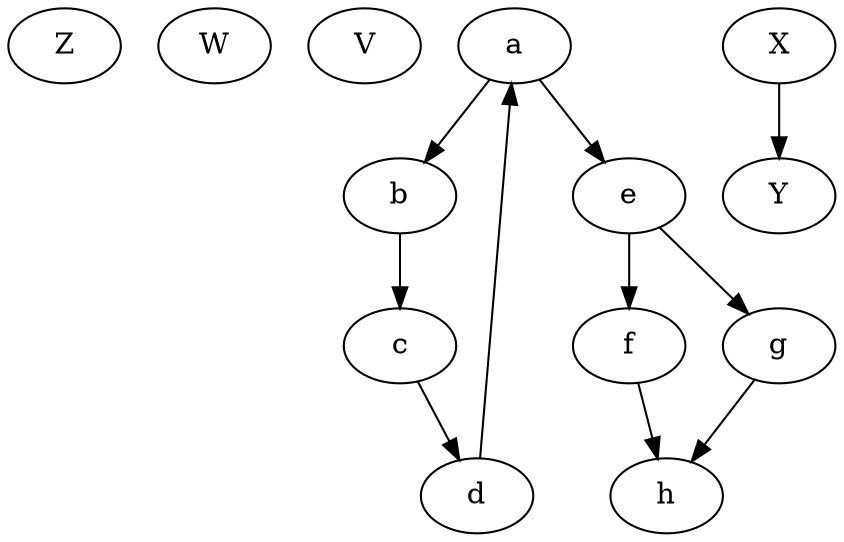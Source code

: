 digraph {
"Z"
"W"
"V"
"a" -> "b"
"a" -> "e"
"b" -> "c"
"c" -> "d"
"d" -> "a"
"e" -> "f"
"e" -> "g"
"f" -> "h"
"g" -> "h"
"X" -> "Y"
}